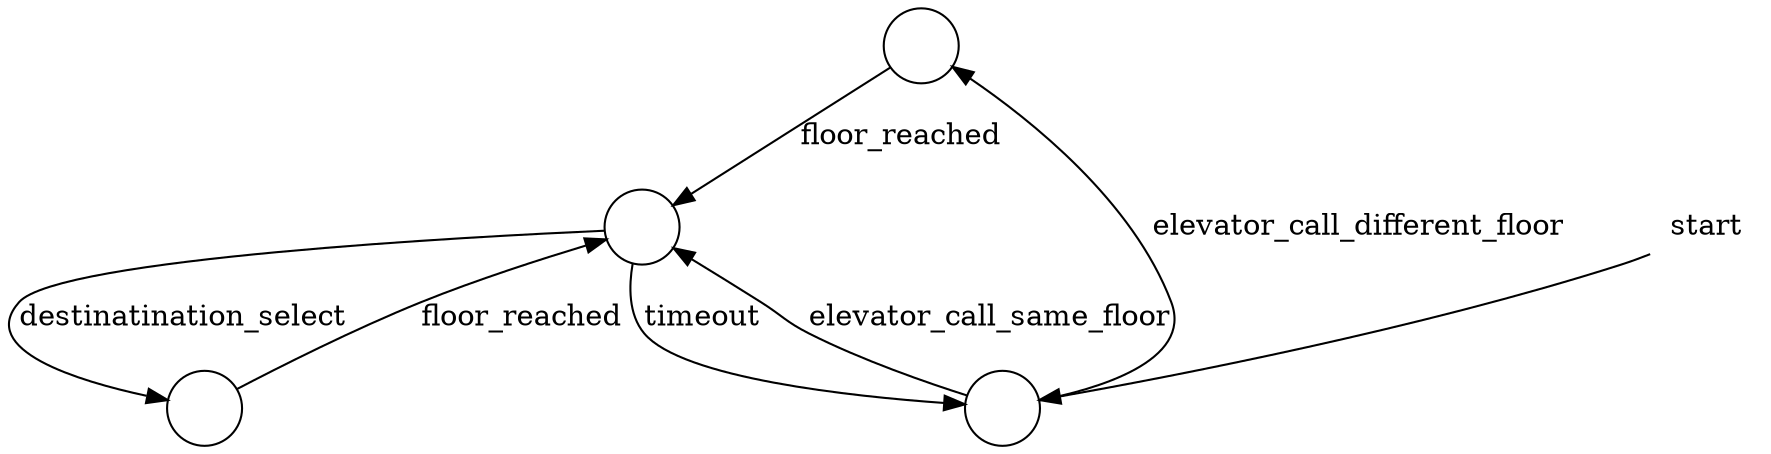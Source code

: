 digraph elevator {
  0 [shape=circle label="" ]
  2 [shape=circle label="" ]
  3 [shape=circle label="" ]
  1 [shape=circle label="" ]
  -1 [shape=none label="start" ]
  0 -> 1 [label="floor_reached"]
  1 -> 2 [label="destinatination_select"]
  1 -> 3 [label="timeout"]
  2 -> 1 [label="floor_reached"]
  3 -> 0 [label="elevator_call_different_floor"]
  3 -> 1 [label="elevator_call_same_floor"]
  -1 -> 3 [label=""]
}
